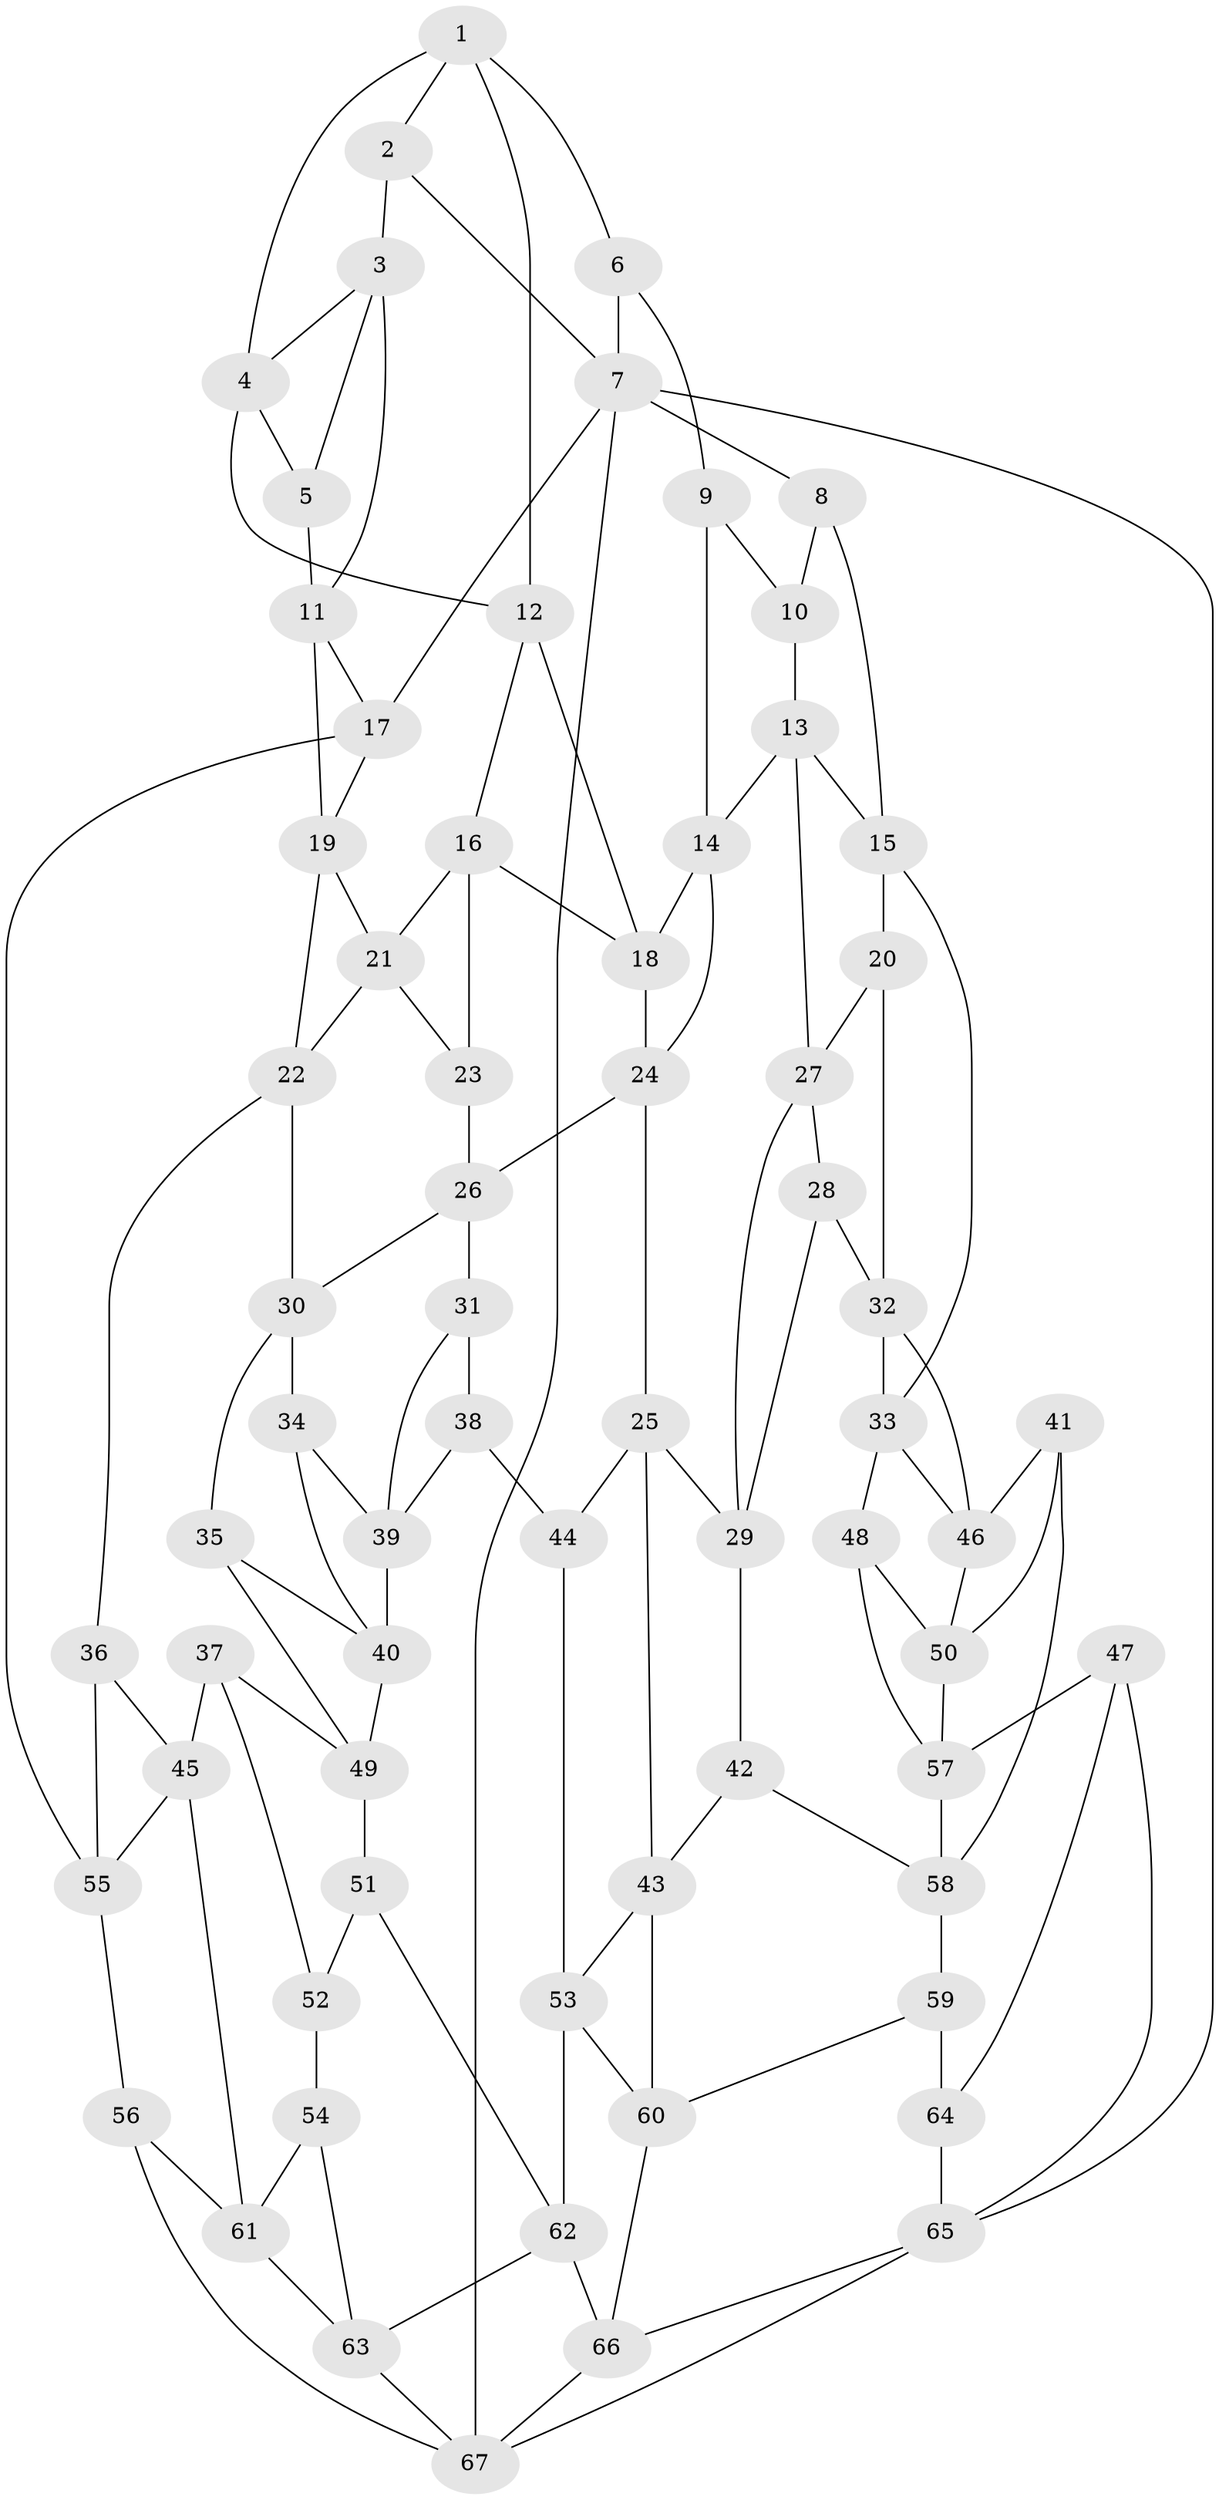 // original degree distribution, {3: 0.022388059701492536, 4: 0.20149253731343283, 6: 0.20149253731343283, 5: 0.5746268656716418}
// Generated by graph-tools (version 1.1) at 2025/03/03/09/25 03:03:22]
// undirected, 67 vertices, 123 edges
graph export_dot {
graph [start="1"]
  node [color=gray90,style=filled];
  1;
  2;
  3;
  4;
  5;
  6;
  7;
  8;
  9;
  10;
  11;
  12;
  13;
  14;
  15;
  16;
  17;
  18;
  19;
  20;
  21;
  22;
  23;
  24;
  25;
  26;
  27;
  28;
  29;
  30;
  31;
  32;
  33;
  34;
  35;
  36;
  37;
  38;
  39;
  40;
  41;
  42;
  43;
  44;
  45;
  46;
  47;
  48;
  49;
  50;
  51;
  52;
  53;
  54;
  55;
  56;
  57;
  58;
  59;
  60;
  61;
  62;
  63;
  64;
  65;
  66;
  67;
  1 -- 2 [weight=1.0];
  1 -- 4 [weight=1.0];
  1 -- 6 [weight=1.0];
  1 -- 12 [weight=1.0];
  2 -- 3 [weight=2.0];
  2 -- 7 [weight=1.0];
  3 -- 4 [weight=1.0];
  3 -- 5 [weight=1.0];
  3 -- 11 [weight=1.0];
  4 -- 5 [weight=1.0];
  4 -- 12 [weight=1.0];
  5 -- 11 [weight=1.0];
  6 -- 7 [weight=1.0];
  6 -- 9 [weight=1.0];
  7 -- 8 [weight=1.0];
  7 -- 17 [weight=1.0];
  7 -- 65 [weight=1.0];
  7 -- 67 [weight=1.0];
  8 -- 10 [weight=1.0];
  8 -- 15 [weight=1.0];
  9 -- 10 [weight=1.0];
  9 -- 14 [weight=1.0];
  10 -- 13 [weight=1.0];
  11 -- 17 [weight=1.0];
  11 -- 19 [weight=1.0];
  12 -- 16 [weight=1.0];
  12 -- 18 [weight=1.0];
  13 -- 14 [weight=1.0];
  13 -- 15 [weight=1.0];
  13 -- 27 [weight=1.0];
  14 -- 18 [weight=1.0];
  14 -- 24 [weight=1.0];
  15 -- 20 [weight=1.0];
  15 -- 33 [weight=1.0];
  16 -- 18 [weight=1.0];
  16 -- 21 [weight=1.0];
  16 -- 23 [weight=1.0];
  17 -- 19 [weight=1.0];
  17 -- 55 [weight=1.0];
  18 -- 24 [weight=1.0];
  19 -- 21 [weight=1.0];
  19 -- 22 [weight=1.0];
  20 -- 27 [weight=1.0];
  20 -- 32 [weight=1.0];
  21 -- 22 [weight=1.0];
  21 -- 23 [weight=1.0];
  22 -- 30 [weight=1.0];
  22 -- 36 [weight=1.0];
  23 -- 26 [weight=1.0];
  24 -- 25 [weight=1.0];
  24 -- 26 [weight=1.0];
  25 -- 29 [weight=1.0];
  25 -- 43 [weight=1.0];
  25 -- 44 [weight=1.0];
  26 -- 30 [weight=1.0];
  26 -- 31 [weight=1.0];
  27 -- 28 [weight=1.0];
  27 -- 29 [weight=1.0];
  28 -- 29 [weight=1.0];
  28 -- 32 [weight=1.0];
  29 -- 42 [weight=1.0];
  30 -- 34 [weight=1.0];
  30 -- 35 [weight=1.0];
  31 -- 38 [weight=1.0];
  31 -- 39 [weight=1.0];
  32 -- 33 [weight=1.0];
  32 -- 46 [weight=1.0];
  33 -- 46 [weight=1.0];
  33 -- 48 [weight=1.0];
  34 -- 39 [weight=1.0];
  34 -- 40 [weight=1.0];
  35 -- 40 [weight=1.0];
  35 -- 49 [weight=1.0];
  36 -- 45 [weight=1.0];
  36 -- 55 [weight=1.0];
  37 -- 45 [weight=1.0];
  37 -- 49 [weight=1.0];
  37 -- 52 [weight=1.0];
  38 -- 39 [weight=1.0];
  38 -- 44 [weight=2.0];
  39 -- 40 [weight=1.0];
  40 -- 49 [weight=1.0];
  41 -- 46 [weight=1.0];
  41 -- 50 [weight=1.0];
  41 -- 58 [weight=1.0];
  42 -- 43 [weight=1.0];
  42 -- 58 [weight=1.0];
  43 -- 53 [weight=1.0];
  43 -- 60 [weight=1.0];
  44 -- 53 [weight=1.0];
  45 -- 55 [weight=1.0];
  45 -- 61 [weight=1.0];
  46 -- 50 [weight=1.0];
  47 -- 57 [weight=1.0];
  47 -- 64 [weight=1.0];
  47 -- 65 [weight=1.0];
  48 -- 50 [weight=1.0];
  48 -- 57 [weight=1.0];
  49 -- 51 [weight=1.0];
  50 -- 57 [weight=1.0];
  51 -- 52 [weight=1.0];
  51 -- 62 [weight=1.0];
  52 -- 54 [weight=2.0];
  53 -- 60 [weight=1.0];
  53 -- 62 [weight=1.0];
  54 -- 61 [weight=1.0];
  54 -- 63 [weight=1.0];
  55 -- 56 [weight=1.0];
  56 -- 61 [weight=1.0];
  56 -- 67 [weight=1.0];
  57 -- 58 [weight=1.0];
  58 -- 59 [weight=1.0];
  59 -- 60 [weight=1.0];
  59 -- 64 [weight=2.0];
  60 -- 66 [weight=1.0];
  61 -- 63 [weight=1.0];
  62 -- 63 [weight=1.0];
  62 -- 66 [weight=1.0];
  63 -- 67 [weight=1.0];
  64 -- 65 [weight=1.0];
  65 -- 66 [weight=1.0];
  65 -- 67 [weight=1.0];
  66 -- 67 [weight=1.0];
}

